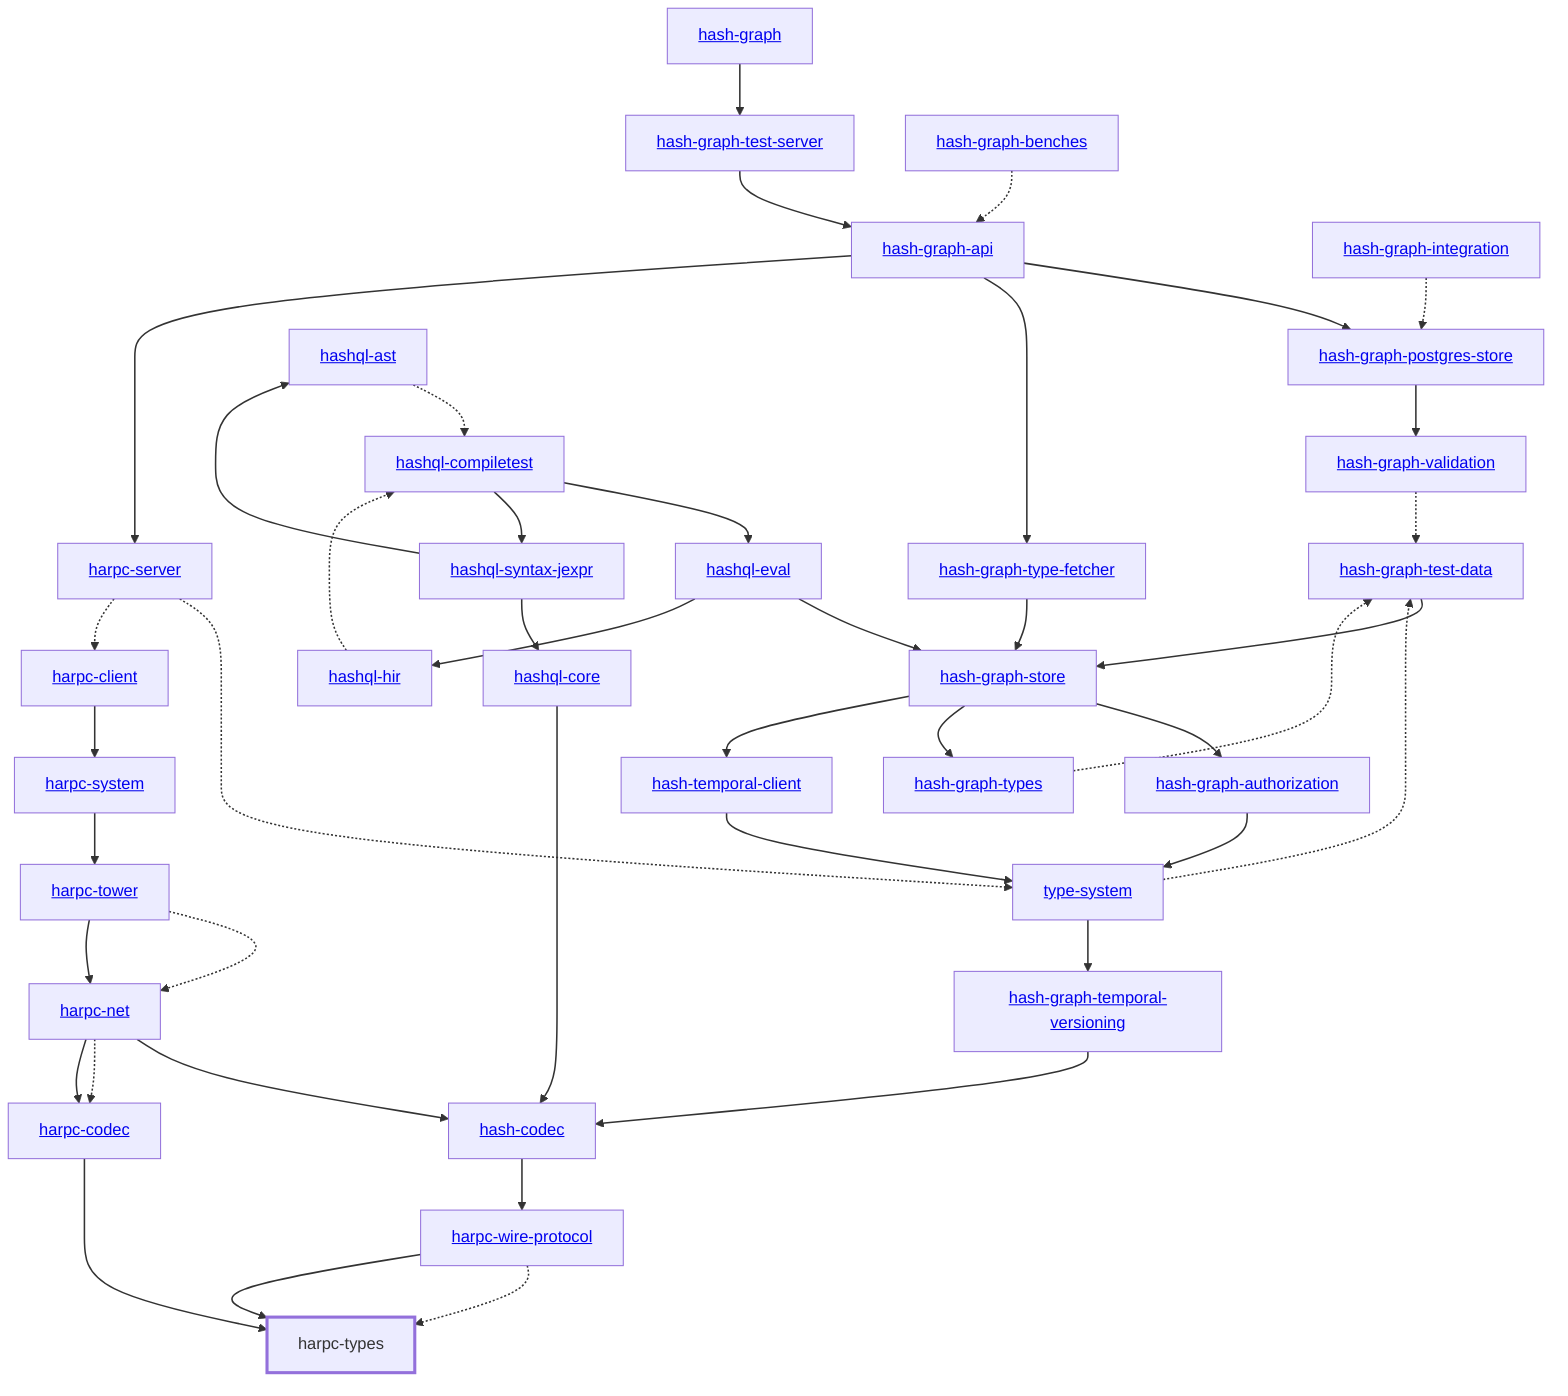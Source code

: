 graph TD
    linkStyle default stroke-width:1.5px
    classDef default stroke-width:1px
    classDef root stroke-width:3px
    classDef dev stroke-width:1px
    classDef build stroke-width:1px
    %% Legend
    %% --> : Normal dependency
    %% -.-> : Dev dependency
    %% ---> : Build dependency
    0[<a href="../hash_graph/index.html">hash-graph</a>]
    1[<a href="../type_system/index.html">type-system</a>]
    2[<a href="../hash_codec/index.html">hash-codec</a>]
    3[<a href="../hash_graph_api/index.html">hash-graph-api</a>]
    4[<a href="../hash_graph_authorization/index.html">hash-graph-authorization</a>]
    5[<a href="../hash_graph_postgres_store/index.html">hash-graph-postgres-store</a>]
    6[<a href="../hash_graph_store/index.html">hash-graph-store</a>]
    7[<a href="../hash_graph_temporal_versioning/index.html">hash-graph-temporal-versioning</a>]
    8[<a href="../hash_graph_test_server/index.html">hash-graph-test-server</a>]
    9[<a href="../hash_graph_type_fetcher/index.html">hash-graph-type-fetcher</a>]
    10[<a href="../hash_graph_types/index.html">hash-graph-types</a>]
    11[<a href="../hash_graph_validation/index.html">hash-graph-validation</a>]
    12[<a href="../harpc_client/index.html">harpc-client</a>]
    13[<a href="../harpc_codec/index.html">harpc-codec</a>]
    14[<a href="../harpc_net/index.html">harpc-net</a>]
    15[<a href="../harpc_server/index.html">harpc-server</a>]
    16[<a href="../harpc_system/index.html">harpc-system</a>]
    17[<a href="../harpc_tower/index.html">harpc-tower</a>]
    18[harpc-types]
    class 18 root
    19[<a href="../harpc_wire_protocol/index.html">harpc-wire-protocol</a>]
    20[<a href="../hashql_ast/index.html">hashql-ast</a>]
    21[<a href="../hashql_compiletest/index.html">hashql-compiletest</a>]
    22[<a href="../hashql_core/index.html">hashql-core</a>]
    23[<a href="../hashql_eval/index.html">hashql-eval</a>]
    24[<a href="../hashql_hir/index.html">hashql-hir</a>]
    25[<a href="../hashql_syntax_jexpr/index.html">hashql-syntax-jexpr</a>]
    26[<a href="../hash_temporal_client/index.html">hash-temporal-client</a>]
    27[<a href="../hash_graph_benches/index.html">hash-graph-benches</a>]
    28[<a href="../hash_graph_integration/index.html">hash-graph-integration</a>]
    29[<a href="../hash_graph_test_data/index.html">hash-graph-test-data</a>]
    0 --> 8
    1 --> 7
    1 -.-> 29
    2 --> 19
    3 --> 5
    3 --> 9
    3 --> 15
    4 --> 1
    5 --> 11
    6 --> 4
    6 --> 10
    6 --> 26
    7 --> 2
    8 --> 3
    9 --> 6
    10 -.-> 29
    11 -.-> 29
    12 --> 16
    13 --> 18
    14 --> 2
    14 -.-> 13
    14 --> 13
    15 -.-> 1
    15 -.-> 12
    16 --> 17
    17 -.-> 14
    17 --> 14
    19 -.-> 18
    19 --> 18
    20 -.-> 21
    21 --> 23
    21 --> 25
    22 --> 2
    23 --> 6
    23 --> 24
    24 -.-> 21
    25 --> 20
    25 --> 22
    26 --> 1
    27 -.-> 3
    28 -.-> 5
    29 --> 6